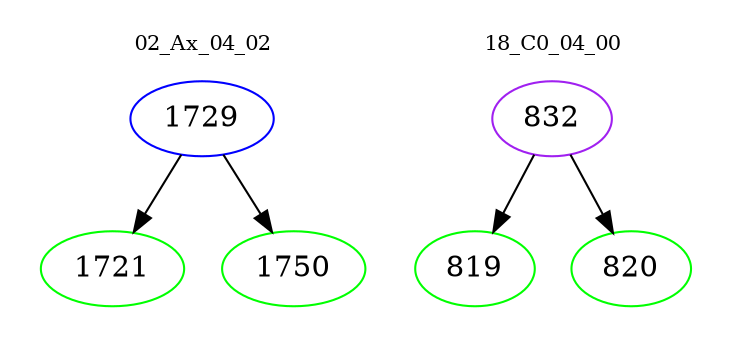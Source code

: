 digraph{
subgraph cluster_0 {
color = white
label = "02_Ax_04_02";
fontsize=10;
T0_1729 [label="1729", color="blue"]
T0_1729 -> T0_1721 [color="black"]
T0_1721 [label="1721", color="green"]
T0_1729 -> T0_1750 [color="black"]
T0_1750 [label="1750", color="green"]
}
subgraph cluster_1 {
color = white
label = "18_C0_04_00";
fontsize=10;
T1_832 [label="832", color="purple"]
T1_832 -> T1_819 [color="black"]
T1_819 [label="819", color="green"]
T1_832 -> T1_820 [color="black"]
T1_820 [label="820", color="green"]
}
}
